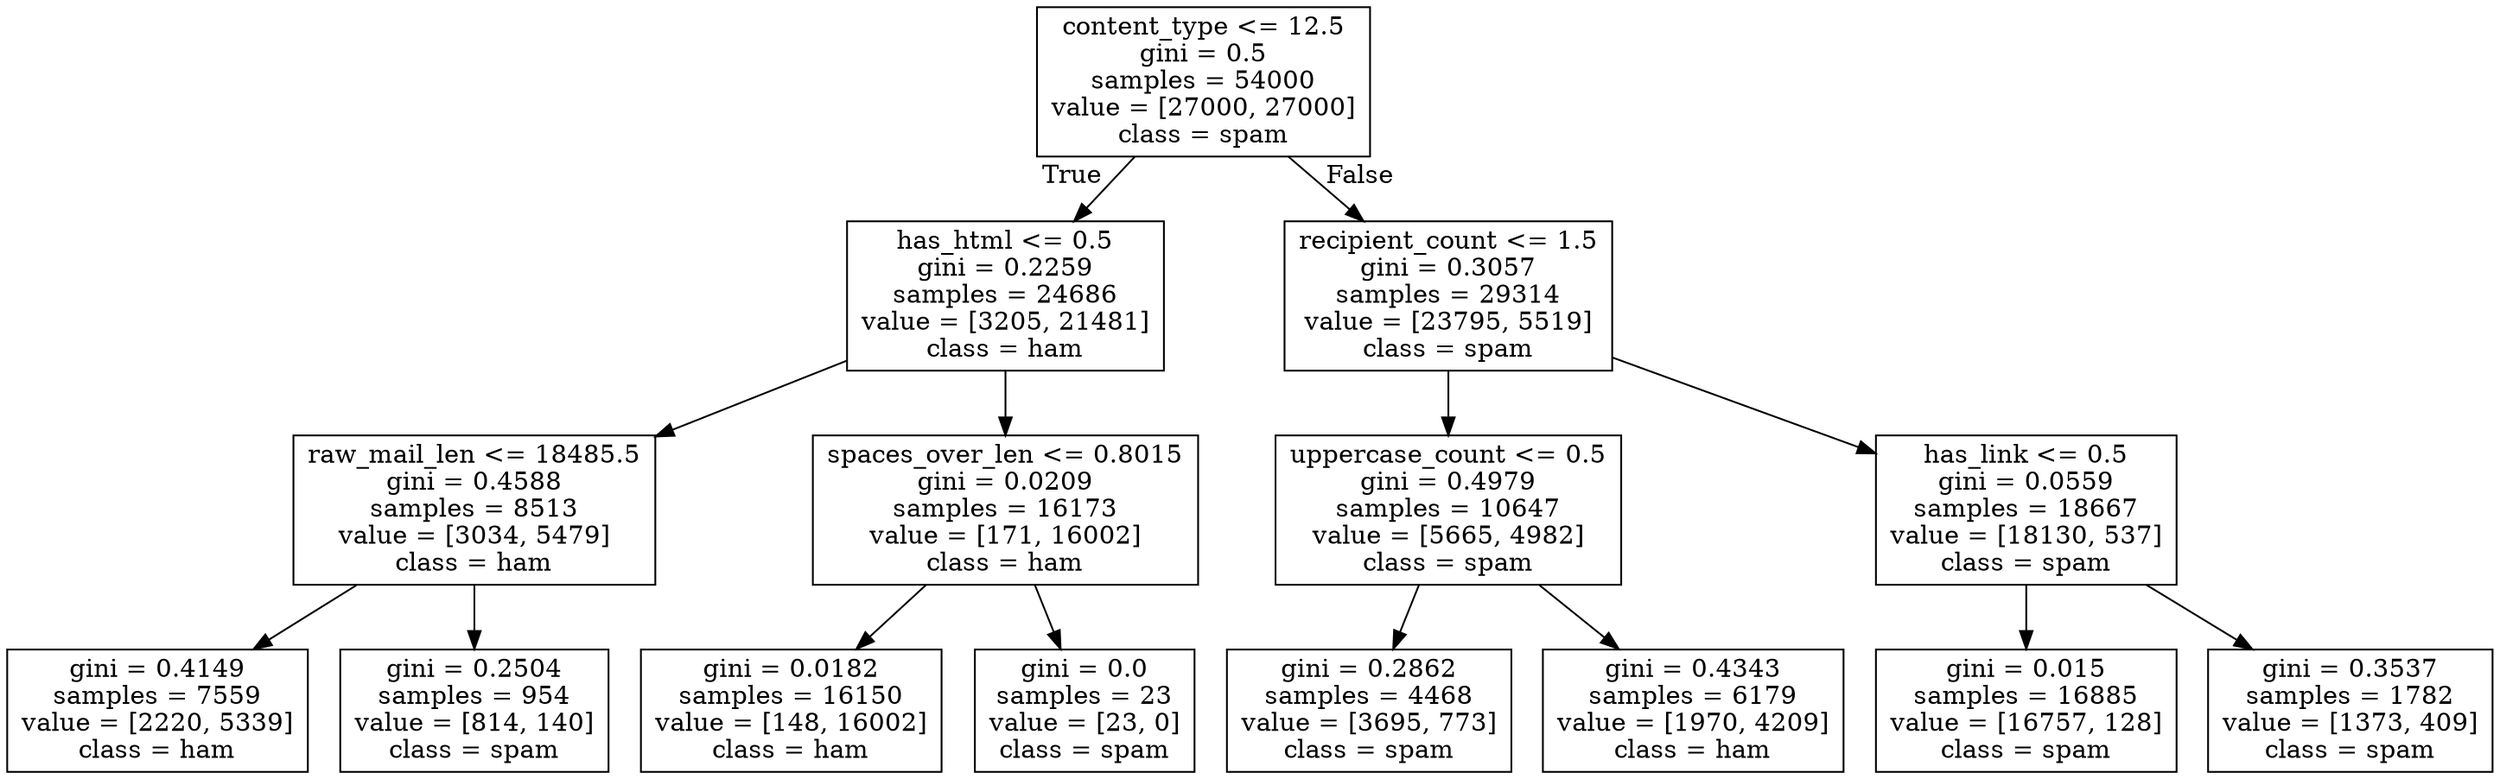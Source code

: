 digraph Tree {
node [shape=box] ;
0 [label="content_type <= 12.5\ngini = 0.5\nsamples = 54000\nvalue = [27000, 27000]\nclass = spam"] ;
1 [label="has_html <= 0.5\ngini = 0.2259\nsamples = 24686\nvalue = [3205, 21481]\nclass = ham"] ;
0 -> 1 [labeldistance=2.5, labelangle=45, headlabel="True"] ;
2 [label="raw_mail_len <= 18485.5\ngini = 0.4588\nsamples = 8513\nvalue = [3034, 5479]\nclass = ham"] ;
1 -> 2 ;
3 [label="gini = 0.4149\nsamples = 7559\nvalue = [2220, 5339]\nclass = ham"] ;
2 -> 3 ;
4 [label="gini = 0.2504\nsamples = 954\nvalue = [814, 140]\nclass = spam"] ;
2 -> 4 ;
5 [label="spaces_over_len <= 0.8015\ngini = 0.0209\nsamples = 16173\nvalue = [171, 16002]\nclass = ham"] ;
1 -> 5 ;
6 [label="gini = 0.0182\nsamples = 16150\nvalue = [148, 16002]\nclass = ham"] ;
5 -> 6 ;
7 [label="gini = 0.0\nsamples = 23\nvalue = [23, 0]\nclass = spam"] ;
5 -> 7 ;
8 [label="recipient_count <= 1.5\ngini = 0.3057\nsamples = 29314\nvalue = [23795, 5519]\nclass = spam"] ;
0 -> 8 [labeldistance=2.5, labelangle=-45, headlabel="False"] ;
9 [label="uppercase_count <= 0.5\ngini = 0.4979\nsamples = 10647\nvalue = [5665, 4982]\nclass = spam"] ;
8 -> 9 ;
10 [label="gini = 0.2862\nsamples = 4468\nvalue = [3695, 773]\nclass = spam"] ;
9 -> 10 ;
11 [label="gini = 0.4343\nsamples = 6179\nvalue = [1970, 4209]\nclass = ham"] ;
9 -> 11 ;
12 [label="has_link <= 0.5\ngini = 0.0559\nsamples = 18667\nvalue = [18130, 537]\nclass = spam"] ;
8 -> 12 ;
13 [label="gini = 0.015\nsamples = 16885\nvalue = [16757, 128]\nclass = spam"] ;
12 -> 13 ;
14 [label="gini = 0.3537\nsamples = 1782\nvalue = [1373, 409]\nclass = spam"] ;
12 -> 14 ;
}